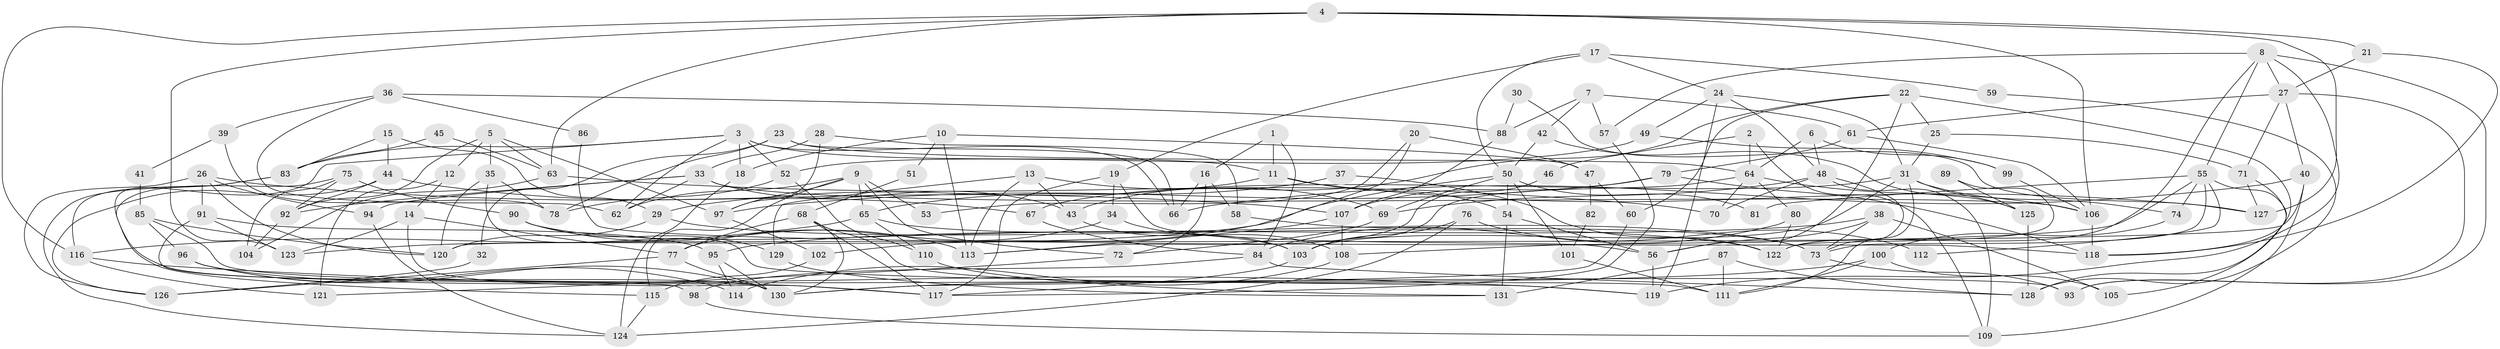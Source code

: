 // coarse degree distribution, {7: 0.225, 12: 0.05, 6: 0.125, 8: 0.075, 2: 0.025, 5: 0.175, 9: 0.1, 3: 0.075, 10: 0.125, 13: 0.025}
// Generated by graph-tools (version 1.1) at 2025/36/03/04/25 23:36:59]
// undirected, 131 vertices, 262 edges
graph export_dot {
  node [color=gray90,style=filled];
  1;
  2;
  3;
  4;
  5;
  6;
  7;
  8;
  9;
  10;
  11;
  12;
  13;
  14;
  15;
  16;
  17;
  18;
  19;
  20;
  21;
  22;
  23;
  24;
  25;
  26;
  27;
  28;
  29;
  30;
  31;
  32;
  33;
  34;
  35;
  36;
  37;
  38;
  39;
  40;
  41;
  42;
  43;
  44;
  45;
  46;
  47;
  48;
  49;
  50;
  51;
  52;
  53;
  54;
  55;
  56;
  57;
  58;
  59;
  60;
  61;
  62;
  63;
  64;
  65;
  66;
  67;
  68;
  69;
  70;
  71;
  72;
  73;
  74;
  75;
  76;
  77;
  78;
  79;
  80;
  81;
  82;
  83;
  84;
  85;
  86;
  87;
  88;
  89;
  90;
  91;
  92;
  93;
  94;
  95;
  96;
  97;
  98;
  99;
  100;
  101;
  102;
  103;
  104;
  105;
  106;
  107;
  108;
  109;
  110;
  111;
  112;
  113;
  114;
  115;
  116;
  117;
  118;
  119;
  120;
  121;
  122;
  123;
  124;
  125;
  126;
  127;
  128;
  129;
  130;
  131;
  1 -- 84;
  1 -- 11;
  1 -- 16;
  2 -- 64;
  2 -- 109;
  2 -- 46;
  3 -- 66;
  3 -- 130;
  3 -- 11;
  3 -- 18;
  3 -- 52;
  3 -- 62;
  3 -- 83;
  4 -- 21;
  4 -- 123;
  4 -- 63;
  4 -- 106;
  4 -- 116;
  4 -- 127;
  5 -- 35;
  5 -- 92;
  5 -- 12;
  5 -- 63;
  5 -- 97;
  6 -- 48;
  6 -- 64;
  6 -- 99;
  7 -- 61;
  7 -- 42;
  7 -- 57;
  7 -- 88;
  8 -- 57;
  8 -- 93;
  8 -- 27;
  8 -- 55;
  8 -- 119;
  8 -- 122;
  9 -- 62;
  9 -- 72;
  9 -- 53;
  9 -- 65;
  9 -- 97;
  9 -- 115;
  10 -- 18;
  10 -- 113;
  10 -- 47;
  10 -- 51;
  11 -- 127;
  11 -- 29;
  11 -- 54;
  12 -- 121;
  12 -- 14;
  13 -- 43;
  13 -- 113;
  13 -- 69;
  13 -- 129;
  14 -- 117;
  14 -- 77;
  14 -- 123;
  15 -- 83;
  15 -- 29;
  15 -- 44;
  16 -- 66;
  16 -- 58;
  16 -- 72;
  17 -- 24;
  17 -- 50;
  17 -- 19;
  17 -- 59;
  18 -- 124;
  19 -- 56;
  19 -- 34;
  19 -- 117;
  20 -- 102;
  20 -- 47;
  20 -- 53;
  21 -- 27;
  21 -- 118;
  22 -- 43;
  22 -- 56;
  22 -- 25;
  22 -- 60;
  22 -- 118;
  23 -- 78;
  23 -- 64;
  23 -- 32;
  23 -- 66;
  24 -- 48;
  24 -- 119;
  24 -- 31;
  24 -- 49;
  25 -- 31;
  25 -- 71;
  26 -- 91;
  26 -- 126;
  26 -- 94;
  26 -- 107;
  26 -- 120;
  27 -- 61;
  27 -- 40;
  27 -- 71;
  27 -- 93;
  28 -- 97;
  28 -- 58;
  28 -- 33;
  29 -- 120;
  29 -- 122;
  30 -- 127;
  30 -- 88;
  31 -- 111;
  31 -- 67;
  31 -- 74;
  31 -- 103;
  31 -- 125;
  32 -- 126;
  33 -- 92;
  33 -- 43;
  33 -- 62;
  33 -- 94;
  33 -- 106;
  34 -- 77;
  34 -- 108;
  35 -- 120;
  35 -- 119;
  35 -- 78;
  36 -- 62;
  36 -- 88;
  36 -- 39;
  36 -- 86;
  37 -- 65;
  37 -- 122;
  38 -- 95;
  38 -- 73;
  38 -- 56;
  38 -- 105;
  39 -- 78;
  39 -- 41;
  40 -- 109;
  40 -- 66;
  40 -- 120;
  41 -- 85;
  42 -- 125;
  42 -- 50;
  43 -- 103;
  44 -- 67;
  44 -- 92;
  44 -- 126;
  45 -- 83;
  45 -- 63;
  46 -- 113;
  47 -- 60;
  47 -- 82;
  48 -- 70;
  48 -- 73;
  48 -- 69;
  48 -- 109;
  49 -- 99;
  49 -- 52;
  50 -- 69;
  50 -- 54;
  50 -- 81;
  50 -- 101;
  50 -- 123;
  51 -- 68;
  52 -- 78;
  52 -- 110;
  54 -- 131;
  54 -- 56;
  55 -- 108;
  55 -- 73;
  55 -- 74;
  55 -- 81;
  55 -- 105;
  55 -- 112;
  56 -- 119;
  57 -- 117;
  58 -- 73;
  59 -- 128;
  60 -- 130;
  61 -- 106;
  61 -- 79;
  63 -- 70;
  63 -- 104;
  64 -- 106;
  64 -- 103;
  64 -- 70;
  64 -- 80;
  65 -- 116;
  65 -- 73;
  65 -- 110;
  67 -- 84;
  68 -- 130;
  68 -- 77;
  68 -- 111;
  68 -- 117;
  69 -- 72;
  71 -- 127;
  71 -- 128;
  72 -- 121;
  73 -- 93;
  74 -- 100;
  75 -- 115;
  75 -- 92;
  75 -- 90;
  75 -- 104;
  76 -- 124;
  76 -- 103;
  76 -- 112;
  77 -- 130;
  77 -- 126;
  79 -- 97;
  79 -- 118;
  79 -- 107;
  80 -- 122;
  80 -- 84;
  82 -- 101;
  83 -- 116;
  83 -- 124;
  84 -- 128;
  84 -- 98;
  85 -- 93;
  85 -- 120;
  85 -- 96;
  86 -- 118;
  87 -- 111;
  87 -- 131;
  87 -- 128;
  88 -- 107;
  89 -- 125;
  89 -- 122;
  90 -- 103;
  90 -- 113;
  90 -- 129;
  91 -- 123;
  91 -- 95;
  91 -- 98;
  92 -- 104;
  94 -- 124;
  95 -- 114;
  95 -- 130;
  96 -- 117;
  96 -- 114;
  96 -- 130;
  97 -- 102;
  98 -- 109;
  99 -- 106;
  100 -- 105;
  100 -- 111;
  100 -- 130;
  101 -- 111;
  102 -- 115;
  103 -- 117;
  106 -- 118;
  107 -- 108;
  107 -- 113;
  108 -- 114;
  110 -- 131;
  115 -- 124;
  116 -- 119;
  116 -- 121;
  125 -- 128;
  129 -- 131;
}
